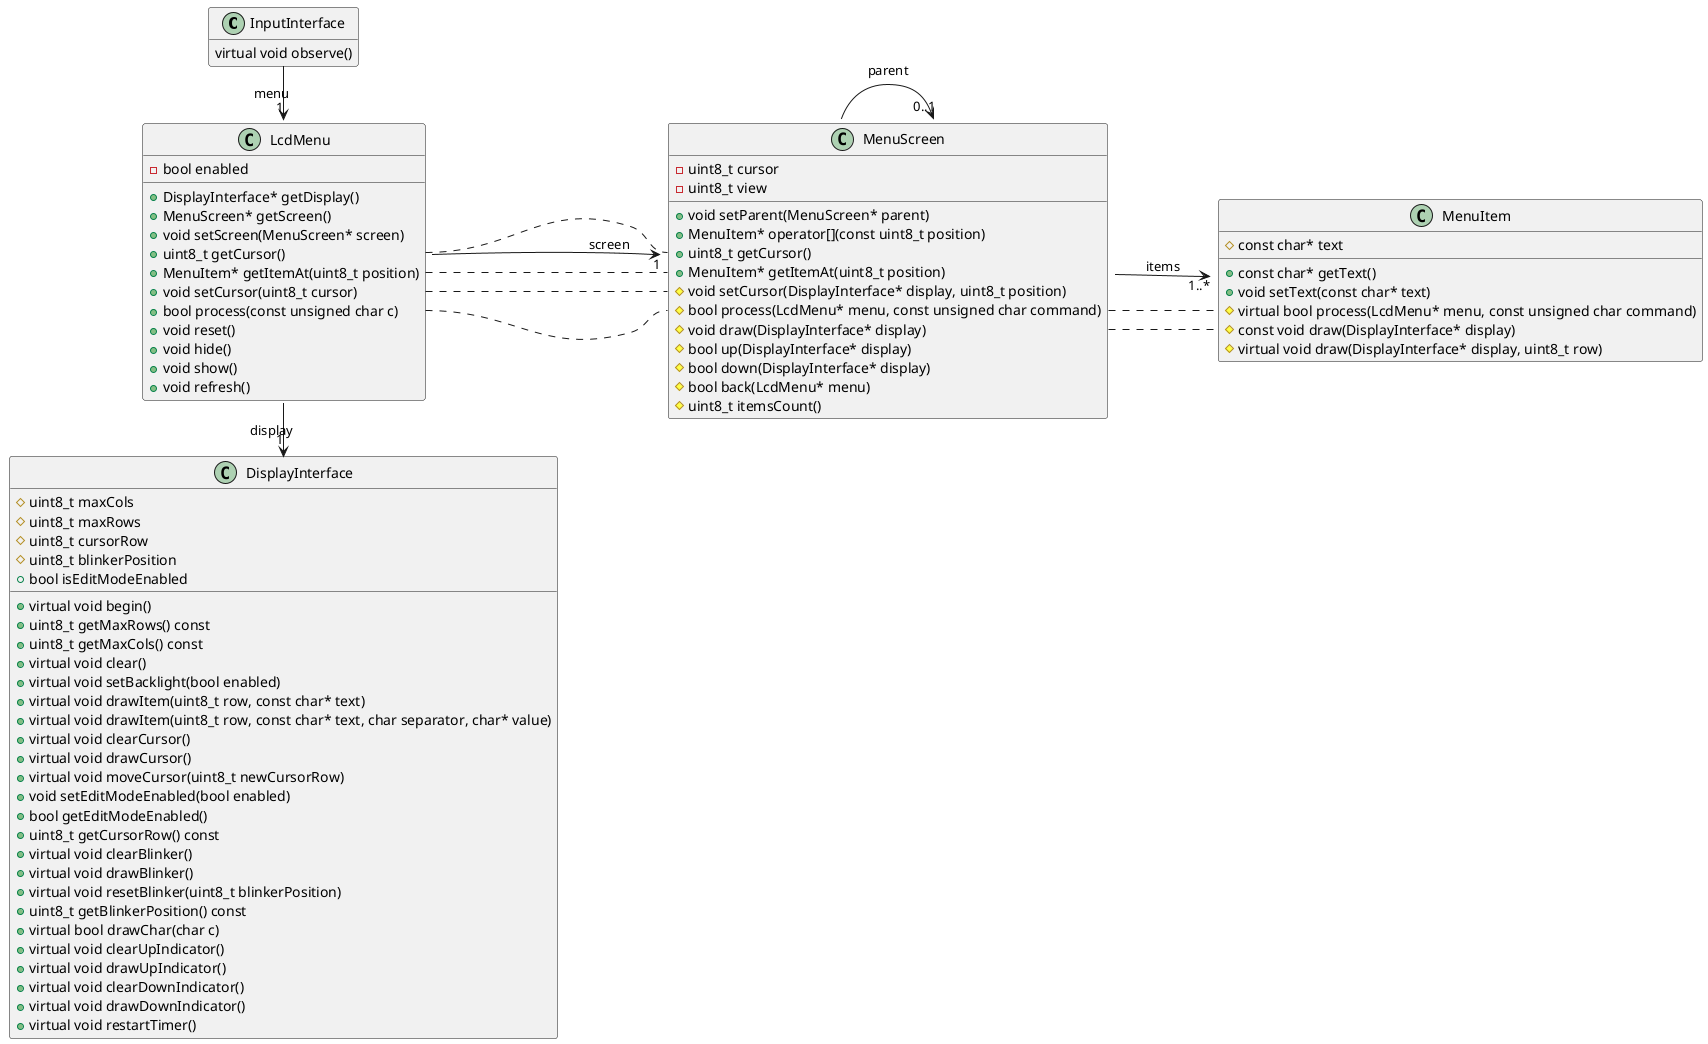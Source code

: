 @startuml
' https://www.plantuml.com/plantuml/uml/

hide empty members
left to right direction

class InputInterface {
    virtual void observe()
}

class DisplayInterface {
    #uint8_t maxCols
    #uint8_t maxRows
    #uint8_t cursorRow
    #uint8_t blinkerPosition
    +bool isEditModeEnabled
    +virtual void begin()
    +uint8_t getMaxRows() const
    +uint8_t getMaxCols() const
    +virtual void clear()
    +virtual void setBacklight(bool enabled)
    +virtual void drawItem(uint8_t row, const char* text)
    +virtual void drawItem(uint8_t row, const char* text, char separator, char* value)
    +virtual void clearCursor()
    +virtual void drawCursor()
    +virtual void moveCursor(uint8_t newCursorRow)
    +void setEditModeEnabled(bool enabled)
    +bool getEditModeEnabled()
    +uint8_t getCursorRow() const
    +virtual void clearBlinker()
    +virtual void drawBlinker()
    +virtual void resetBlinker(uint8_t blinkerPosition)
    +uint8_t getBlinkerPosition() const
    +virtual bool drawChar(char c)
    +virtual void clearUpIndicator()
    +virtual void drawUpIndicator()
    +virtual void clearDownIndicator()
    +virtual void drawDownIndicator()
    +virtual void restartTimer()
}

class LcdMenu {
    -bool enabled
    +DisplayInterface* getDisplay()
    +MenuScreen* getScreen()
    +void setScreen(MenuScreen* screen)
    +uint8_t getCursor()
    +MenuItem* getItemAt(uint8_t position)
    +void setCursor(uint8_t cursor)
    +bool process(const unsigned char c)
    +void reset()
    +void hide()
    +void show()
    +void refresh()

}

class MenuScreen {
    -uint8_t cursor
    -uint8_t view
    +void setParent(MenuScreen* parent)
    +MenuItem* operator[](const uint8_t position)
    +uint8_t getCursor()
    +MenuItem* getItemAt(uint8_t position)
    #void setCursor(DisplayInterface* display, uint8_t position)
    #bool process(LcdMenu* menu, const unsigned char command)
    #void draw(DisplayInterface* display)
    #bool up(DisplayInterface* display)
    #bool down(DisplayInterface* display)
    #bool back(LcdMenu* menu)
    #uint8_t itemsCount()

}

class MenuItem {
    #const char* text
    +const char* getText()
    +void setText(const char* text)
    #virtual bool process(LcdMenu* menu, const unsigned char command)
    #const void draw(DisplayInterface* display)
    #virtual void draw(DisplayInterface* display, uint8_t row)
}

InputInterface -r-> "1" LcdMenu : menu
LcdMenu -r-> "1" DisplayInterface : display
LcdMenu -d-> "1" MenuScreen : screen
MenuScreen -d-> "1..*" MenuItem : items
MenuScreen --> "0..1" MenuScreen : parent

LcdMenu::process .. MenuScreen::process
LcdMenu::getCursor .. MenuScreen::getCursor
LcdMenu::setCursor .. MenuScreen::setCursor
LcdMenu::getItemAt .. MenuScreen::getItemAt

MenuScreen::process .. MenuItem::process
MenuScreen::draw .. MenuItem::draw

@enduml
